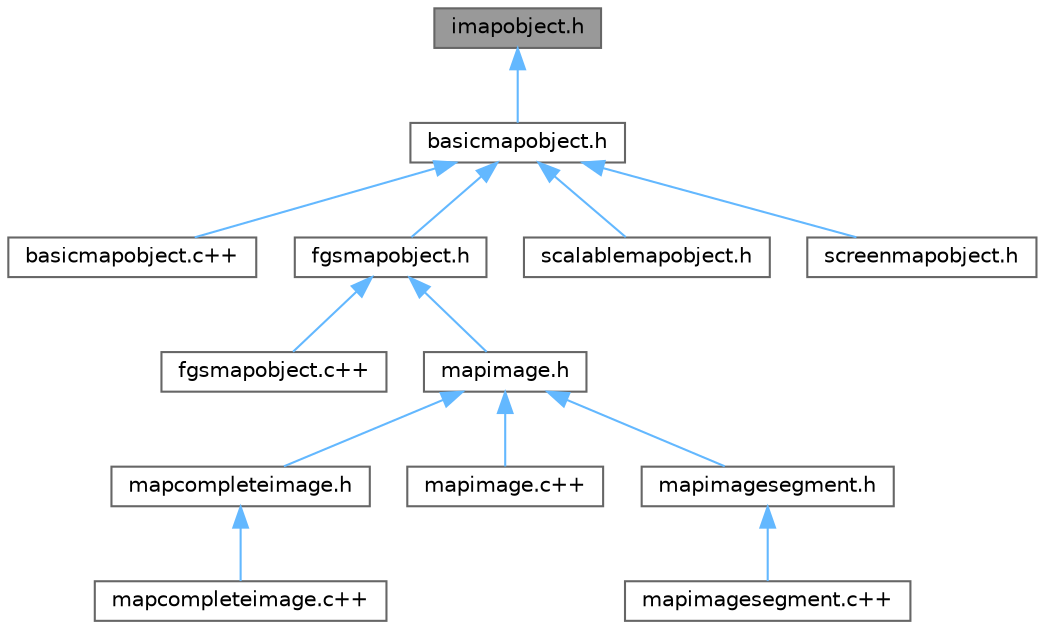 digraph "imapobject.h"
{
 // INTERACTIVE_SVG=YES
 // LATEX_PDF_SIZE
  bgcolor="transparent";
  edge [fontname=Helvetica,fontsize=10,labelfontname=Helvetica,labelfontsize=10];
  node [fontname=Helvetica,fontsize=10,shape=box,height=0.2,width=0.4];
  Node1 [id="Node000001",label="imapobject.h",height=0.2,width=0.4,color="gray40", fillcolor="grey60", style="filled", fontcolor="black",tooltip=" "];
  Node1 -> Node2 [id="edge1_Node000001_Node000002",dir="back",color="steelblue1",style="solid",tooltip=" "];
  Node2 [id="Node000002",label="basicmapobject.h",height=0.2,width=0.4,color="grey40", fillcolor="white", style="filled",URL="$db/d2f/basicmapobject_8h_source.html",tooltip=" "];
  Node2 -> Node3 [id="edge2_Node000002_Node000003",dir="back",color="steelblue1",style="solid",tooltip=" "];
  Node3 [id="Node000003",label="basicmapobject.c++",height=0.2,width=0.4,color="grey40", fillcolor="white", style="filled",URL="$d7/d33/basicmapobject_8c_09_09_source.html",tooltip=" "];
  Node2 -> Node4 [id="edge3_Node000002_Node000004",dir="back",color="steelblue1",style="solid",tooltip=" "];
  Node4 [id="Node000004",label="fgsmapobject.h",height=0.2,width=0.4,color="grey40", fillcolor="white", style="filled",URL="$da/de4/fgsmapobject_8h_source.html",tooltip=" "];
  Node4 -> Node5 [id="edge4_Node000004_Node000005",dir="back",color="steelblue1",style="solid",tooltip=" "];
  Node5 [id="Node000005",label="fgsmapobject.c++",height=0.2,width=0.4,color="grey40", fillcolor="white", style="filled",URL="$d0/d04/fgsmapobject_8c_09_09_source.html",tooltip=" "];
  Node4 -> Node6 [id="edge5_Node000004_Node000006",dir="back",color="steelblue1",style="solid",tooltip=" "];
  Node6 [id="Node000006",label="mapimage.h",height=0.2,width=0.4,color="grey40", fillcolor="white", style="filled",URL="$d7/d16/mapimage_8h_source.html",tooltip=" "];
  Node6 -> Node7 [id="edge6_Node000006_Node000007",dir="back",color="steelblue1",style="solid",tooltip=" "];
  Node7 [id="Node000007",label="mapcompleteimage.h",height=0.2,width=0.4,color="grey40", fillcolor="white", style="filled",URL="$d1/d61/mapcompleteimage_8h_source.html",tooltip=" "];
  Node7 -> Node8 [id="edge7_Node000007_Node000008",dir="back",color="steelblue1",style="solid",tooltip=" "];
  Node8 [id="Node000008",label="mapcompleteimage.c++",height=0.2,width=0.4,color="grey40", fillcolor="white", style="filled",URL="$d2/dca/mapcompleteimage_8c_09_09_source.html",tooltip=" "];
  Node6 -> Node9 [id="edge8_Node000006_Node000009",dir="back",color="steelblue1",style="solid",tooltip=" "];
  Node9 [id="Node000009",label="mapimage.c++",height=0.2,width=0.4,color="grey40", fillcolor="white", style="filled",URL="$d2/daa/mapimage_8c_09_09_source.html",tooltip=" "];
  Node6 -> Node10 [id="edge9_Node000006_Node000010",dir="back",color="steelblue1",style="solid",tooltip=" "];
  Node10 [id="Node000010",label="mapimagesegment.h",height=0.2,width=0.4,color="grey40", fillcolor="white", style="filled",URL="$d1/da7/mapimagesegment_8h_source.html",tooltip=" "];
  Node10 -> Node11 [id="edge10_Node000010_Node000011",dir="back",color="steelblue1",style="solid",tooltip=" "];
  Node11 [id="Node000011",label="mapimagesegment.c++",height=0.2,width=0.4,color="grey40", fillcolor="white", style="filled",URL="$dd/d06/mapimagesegment_8c_09_09_source.html",tooltip=" "];
  Node2 -> Node12 [id="edge11_Node000002_Node000012",dir="back",color="steelblue1",style="solid",tooltip=" "];
  Node12 [id="Node000012",label="scalablemapobject.h",height=0.2,width=0.4,color="grey40", fillcolor="white", style="filled",URL="$db/d65/scalablemapobject_8h_source.html",tooltip=" "];
  Node2 -> Node13 [id="edge12_Node000002_Node000013",dir="back",color="steelblue1",style="solid",tooltip=" "];
  Node13 [id="Node000013",label="screenmapobject.h",height=0.2,width=0.4,color="grey40", fillcolor="white", style="filled",URL="$da/d24/screenmapobject_8h_source.html",tooltip=" "];
}
